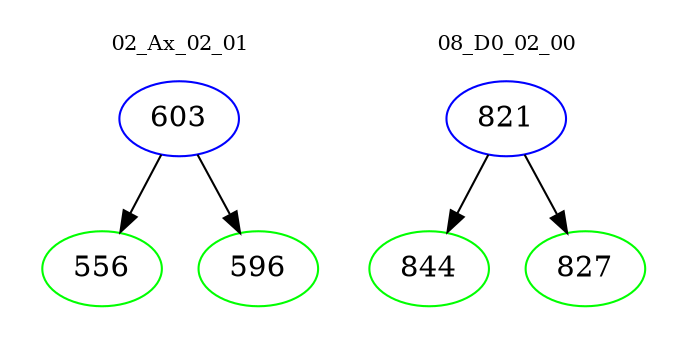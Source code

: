 digraph{
subgraph cluster_0 {
color = white
label = "02_Ax_02_01";
fontsize=10;
T0_603 [label="603", color="blue"]
T0_603 -> T0_556 [color="black"]
T0_556 [label="556", color="green"]
T0_603 -> T0_596 [color="black"]
T0_596 [label="596", color="green"]
}
subgraph cluster_1 {
color = white
label = "08_D0_02_00";
fontsize=10;
T1_821 [label="821", color="blue"]
T1_821 -> T1_844 [color="black"]
T1_844 [label="844", color="green"]
T1_821 -> T1_827 [color="black"]
T1_827 [label="827", color="green"]
}
}
